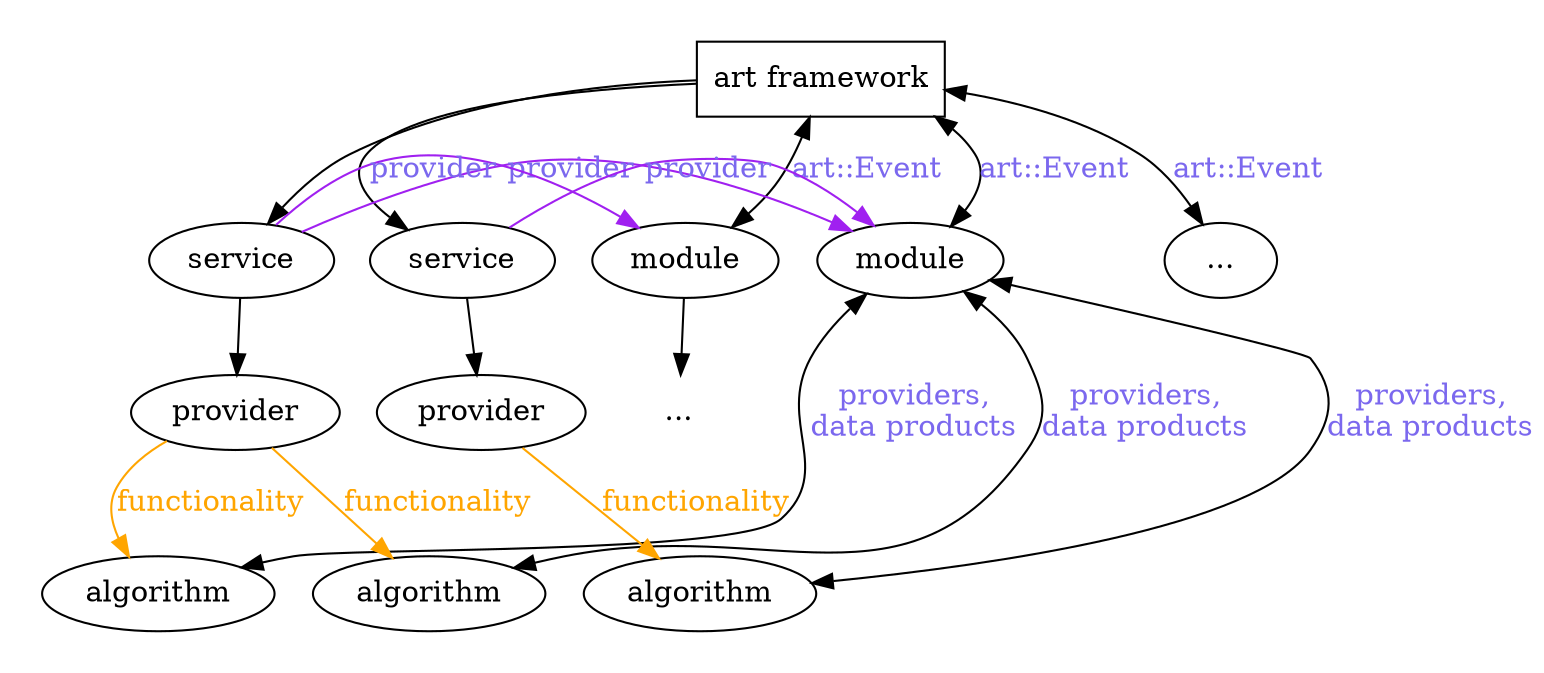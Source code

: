 /*
 * LArSoft architecture graph for interaction between algorithms and framework
 * 
 * File:     LArSoftFactorizationModel.dot
 * Date:     November 13, 2015
 * Author:   Gianluca Petrillo (petrillo@fnal.gov)
 * Revision: 1.0
 * 
 */

digraph "LArSoft -- factorization" {
	graph [dpi=600, rankdir="TB"]
	
	subgraph cluster_framework {
		penwidth=0
		pencolor=transparent
		
		node [shape=box]
		"art framework"
		
		node [shape=ellipse]
		{
			rank=same
			"service1" [label="service"]
			"service2" [label="service"]
			
			"module1" [label="module"]
			"module2" [label="module"]
			"module3" [label="..."]
		}
	} // cluster_framework
	
	subgraph cluster {
		penwidth=0
		pencolor=transparent
		
		// rank=same
		"provider1" [label="provider"]
		"provider2" [label="provider"]
		
		"algorithm1_1" [label="algorithm"]
		"algorithm1_2" [label="algorithm"]
		"algorithm1_3" [label="algorithm"]
		
		"algorithm2_1" [label="..." shape=plaintext] // or shape=point?
	}
	
	edge [fontcolor=mediumslateblue]
	
	"art framework" -> "module1" [label="art::Event", dir=both]
	"art framework" -> "module2" [label="art::Event", dir=both]
	"art framework" -> "module3" [label="art::Event", dir=both]
	"art framework" -> "service1" [/* label="config." */]
	"art framework" -> "service2" [/* label="config." */]
	
	"service1" -> "provider1" [ /* label="owns" */ ]
	"service2" -> "provider2" [ /* label="owns" */ ]
	
	"module1" -> "algorithm1_1" [label="providers,\ndata products", dir=both]
	"module1" -> "algorithm1_2" [label="providers,\ndata products", dir=both]
	"module1" -> "algorithm1_3" [label="providers,\ndata products", dir=both]
	
	"module2" -> "algorithm2_1"
	
	"service1" -> "module1" [label="provider", color=purple]
	"service2" -> "module1" [label="provider", color=purple]
	"service1" -> "module2" [label="provider", color=purple]
	
	"provider1" -> "algorithm1_1" [label="functionality", color=orange, fontcolor=orange]
	"provider1" -> "algorithm1_2" [label="functionality", color=orange, fontcolor=orange]
	"provider2" -> "algorithm1_3" [label="functionality", color=orange, fontcolor=orange]
	
} // digraph
